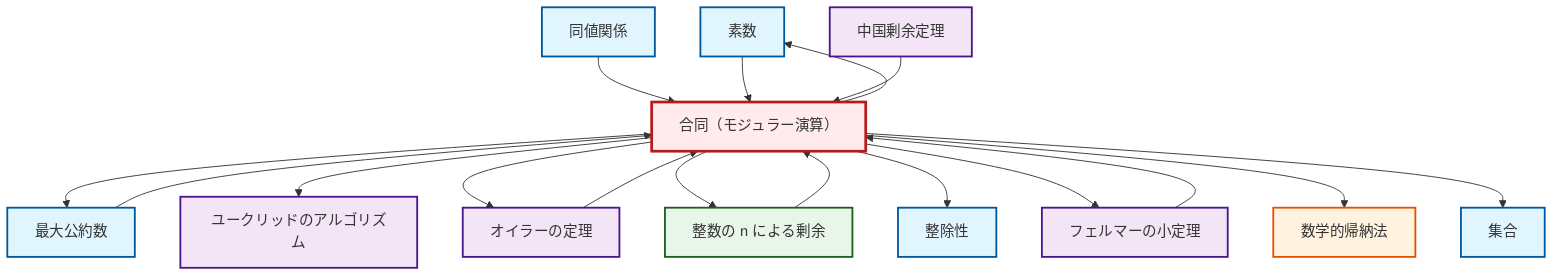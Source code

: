 graph TD
    classDef definition fill:#e1f5fe,stroke:#01579b,stroke-width:2px
    classDef theorem fill:#f3e5f5,stroke:#4a148c,stroke-width:2px
    classDef axiom fill:#fff3e0,stroke:#e65100,stroke-width:2px
    classDef example fill:#e8f5e9,stroke:#1b5e20,stroke-width:2px
    classDef current fill:#ffebee,stroke:#b71c1c,stroke-width:3px
    def-divisibility["整除性"]:::definition
    def-prime["素数"]:::definition
    thm-euler["オイラーの定理"]:::theorem
    def-congruence["合同（モジュラー演算）"]:::definition
    def-set["集合"]:::definition
    thm-chinese-remainder["中国剰余定理"]:::theorem
    thm-euclidean-algorithm["ユークリッドのアルゴリズム"]:::theorem
    def-equivalence-relation["同値関係"]:::definition
    ax-induction["数学的帰納法"]:::axiom
    def-gcd["最大公約数"]:::definition
    thm-fermat-little["フェルマーの小定理"]:::theorem
    ex-quotient-integers-mod-n["整数の n による剰余"]:::example
    thm-euler --> def-congruence
    def-equivalence-relation --> def-congruence
    thm-fermat-little --> def-congruence
    ex-quotient-integers-mod-n --> def-congruence
    def-gcd --> def-congruence
    def-congruence --> def-gcd
    def-congruence --> thm-euclidean-algorithm
    def-prime --> def-congruence
    def-congruence --> thm-euler
    thm-chinese-remainder --> def-congruence
    def-congruence --> ex-quotient-integers-mod-n
    def-congruence --> def-divisibility
    def-congruence --> thm-fermat-little
    def-congruence --> ax-induction
    def-congruence --> def-prime
    def-congruence --> def-set
    class def-congruence current